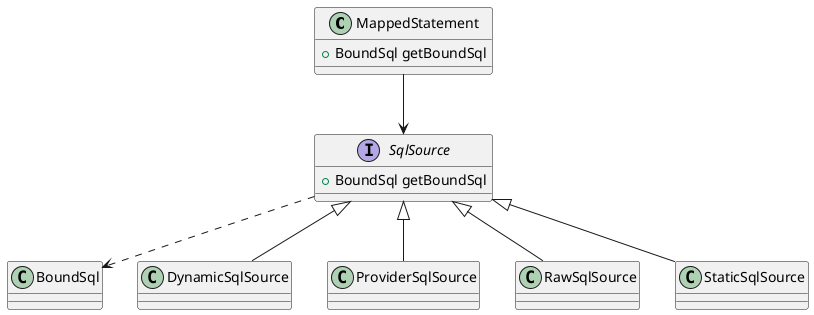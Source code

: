 @startuml
'https://plantuml.com/class-diagram

class MappedStatement {
	+ BoundSql getBoundSql
}
class BoundSql
interface SqlSource {
	+ BoundSql getBoundSql
}
class DynamicSqlSource
class ProviderSqlSource
class RawSqlSource
class StaticSqlSource
SqlSource <|-- DynamicSqlSource
SqlSource <|-- ProviderSqlSource
SqlSource <|-- RawSqlSource
SqlSource <|-- StaticSqlSource
SqlSource ..> BoundSql
MappedStatement --> SqlSource

@enduml